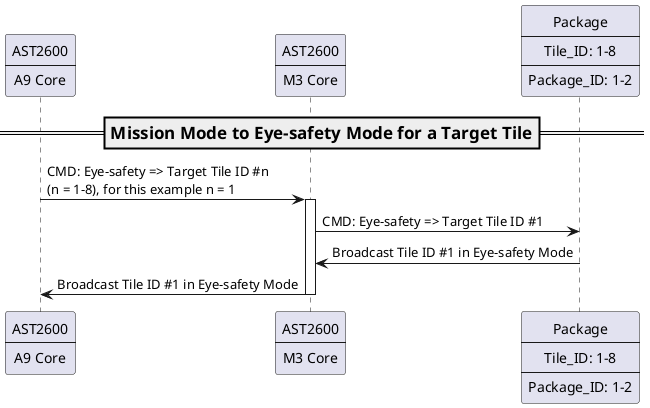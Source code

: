 @startuml
' skinparam style strictuml
' scale 200000*100000
' participant VPMIC [
'             VPMIC 
' ]

' participant VIO [
'             VIO
' ]

' participant VL [
'             Vlaser
'             ----
'             Vlaser_ID: 1-2
' ]

participant SMCA9 [
            AST2600
            ----
            A9 Core
]

participant SMCM3 [
            AST2600
            ----
            M3 Core
]

participant PKG [
            Package
            ----
            Tile_ID: 1-8
            ----
            Package_ID: 1-2
]

' === Initialization Mode to Mission Mode ==

' SMCM3 -> PKG: CMD: Mission => Target Tile ID #1
' activate SMCM3
' SMCM3 --> SMCM3 : Send "CMD: Mission" to all tiles
' SMCM3 -> PKG: CMD: Mission => Target Tile ID #8
' PKG -> SMCM3: Broadcast Tile ID #1 Initialized
' SMCM3 --> SMCM3 : Wait for \n"Broadcast Acknowledge Tile ID Initialized" \nfrom all tiles
' PKG -> SMCM3: Broadcast Tile ID #8 Initialized\n(CMD from the 8th Tile in the package)
' deactivate SMCM3

=== Mission Mode to Eye-safety Mode for a Target Tile ==
SMCA9 -> SMCM3: CMD: Eye-safety => Target Tile ID #n\n(n = 1-8), for this example n = 1
activate SMCM3
SMCM3 -> PKG: CMD: Eye-safety => Target Tile ID #1
PKG -> SMCM3: Broadcast Tile ID #1 in Eye-safety Mode
SMCM3 -> SMCA9: Broadcast Tile ID #1 in Eye-safety Mode
deactivate SMCM3

@enduml